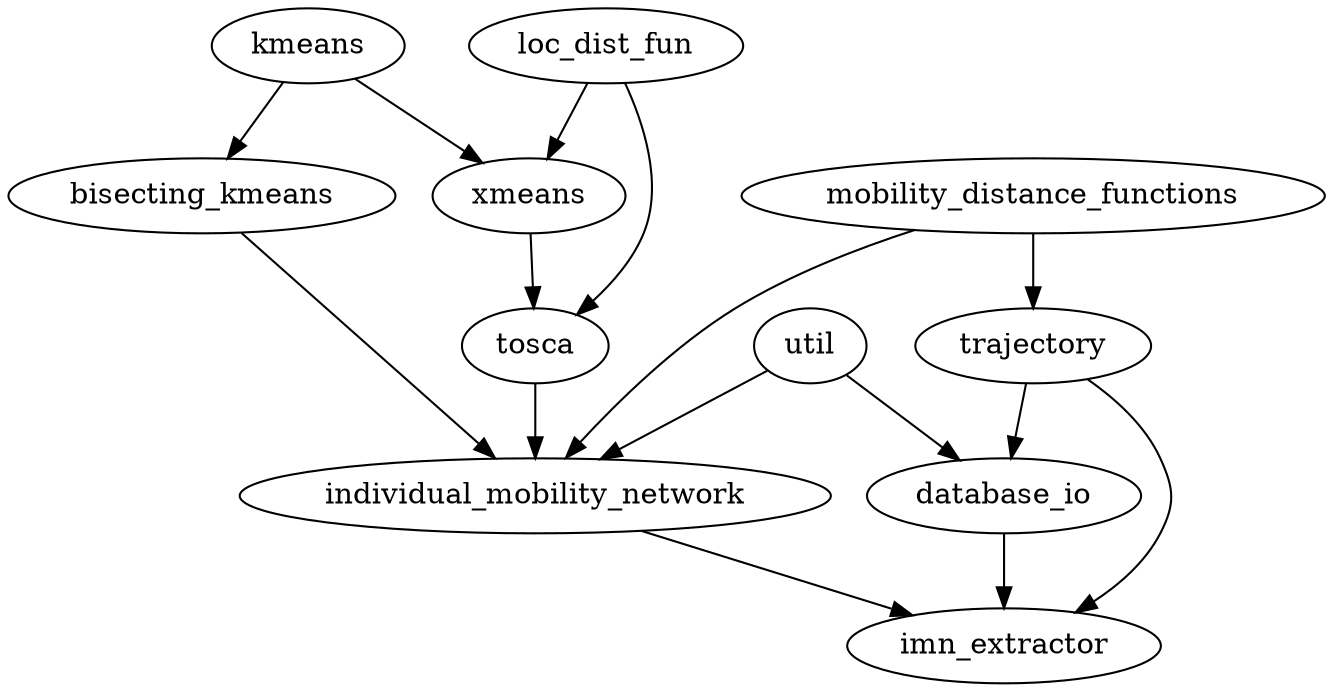 digraph {
kmeans -> bisecting_kmeans;
trajectory -> database_io;
util -> database_io;
database_io -> imn_extractor;
individual_mobility_network -> imn_extractor;
trajectory -> imn_extractor;
bisecting_kmeans -> individual_mobility_network;
mobility_distance_functions -> individual_mobility_network;
tosca -> individual_mobility_network;
util -> individual_mobility_network;
loc_dist_fun -> tosca;
xmeans -> tosca;
mobility_distance_functions -> trajectory;
kmeans -> xmeans;
loc_dist_fun -> xmeans;
}
